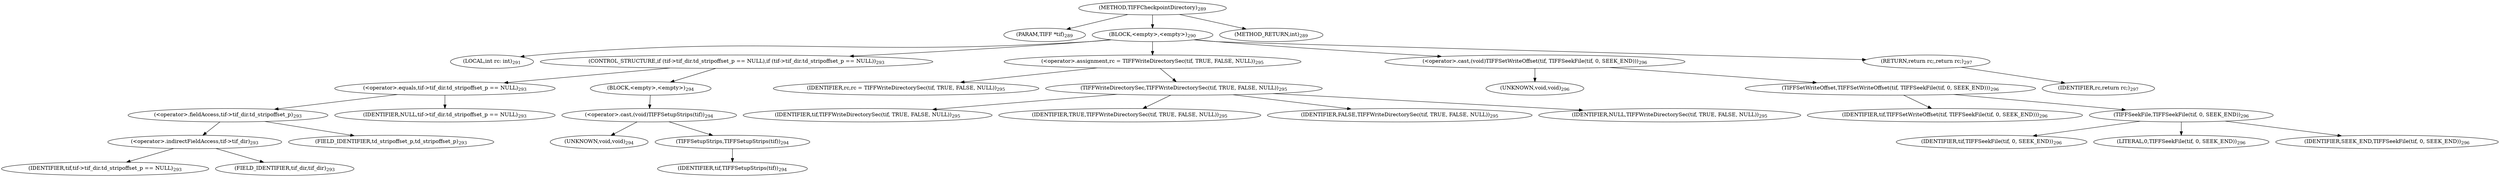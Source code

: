 digraph "TIFFCheckpointDirectory" {  
"64445" [label = <(METHOD,TIFFCheckpointDirectory)<SUB>289</SUB>> ]
"64446" [label = <(PARAM,TIFF *tif)<SUB>289</SUB>> ]
"64447" [label = <(BLOCK,&lt;empty&gt;,&lt;empty&gt;)<SUB>290</SUB>> ]
"64448" [label = <(LOCAL,int rc: int)<SUB>291</SUB>> ]
"64449" [label = <(CONTROL_STRUCTURE,if (tif-&gt;tif_dir.td_stripoffset_p == NULL),if (tif-&gt;tif_dir.td_stripoffset_p == NULL))<SUB>293</SUB>> ]
"64450" [label = <(&lt;operator&gt;.equals,tif-&gt;tif_dir.td_stripoffset_p == NULL)<SUB>293</SUB>> ]
"64451" [label = <(&lt;operator&gt;.fieldAccess,tif-&gt;tif_dir.td_stripoffset_p)<SUB>293</SUB>> ]
"64452" [label = <(&lt;operator&gt;.indirectFieldAccess,tif-&gt;tif_dir)<SUB>293</SUB>> ]
"64453" [label = <(IDENTIFIER,tif,tif-&gt;tif_dir.td_stripoffset_p == NULL)<SUB>293</SUB>> ]
"64454" [label = <(FIELD_IDENTIFIER,tif_dir,tif_dir)<SUB>293</SUB>> ]
"64455" [label = <(FIELD_IDENTIFIER,td_stripoffset_p,td_stripoffset_p)<SUB>293</SUB>> ]
"64456" [label = <(IDENTIFIER,NULL,tif-&gt;tif_dir.td_stripoffset_p == NULL)<SUB>293</SUB>> ]
"64457" [label = <(BLOCK,&lt;empty&gt;,&lt;empty&gt;)<SUB>294</SUB>> ]
"64458" [label = <(&lt;operator&gt;.cast,(void)TIFFSetupStrips(tif))<SUB>294</SUB>> ]
"64459" [label = <(UNKNOWN,void,void)<SUB>294</SUB>> ]
"64460" [label = <(TIFFSetupStrips,TIFFSetupStrips(tif))<SUB>294</SUB>> ]
"64461" [label = <(IDENTIFIER,tif,TIFFSetupStrips(tif))<SUB>294</SUB>> ]
"64462" [label = <(&lt;operator&gt;.assignment,rc = TIFFWriteDirectorySec(tif, TRUE, FALSE, NULL))<SUB>295</SUB>> ]
"64463" [label = <(IDENTIFIER,rc,rc = TIFFWriteDirectorySec(tif, TRUE, FALSE, NULL))<SUB>295</SUB>> ]
"64464" [label = <(TIFFWriteDirectorySec,TIFFWriteDirectorySec(tif, TRUE, FALSE, NULL))<SUB>295</SUB>> ]
"64465" [label = <(IDENTIFIER,tif,TIFFWriteDirectorySec(tif, TRUE, FALSE, NULL))<SUB>295</SUB>> ]
"64466" [label = <(IDENTIFIER,TRUE,TIFFWriteDirectorySec(tif, TRUE, FALSE, NULL))<SUB>295</SUB>> ]
"64467" [label = <(IDENTIFIER,FALSE,TIFFWriteDirectorySec(tif, TRUE, FALSE, NULL))<SUB>295</SUB>> ]
"64468" [label = <(IDENTIFIER,NULL,TIFFWriteDirectorySec(tif, TRUE, FALSE, NULL))<SUB>295</SUB>> ]
"64469" [label = <(&lt;operator&gt;.cast,(void)TIFFSetWriteOffset(tif, TIFFSeekFile(tif, 0, SEEK_END)))<SUB>296</SUB>> ]
"64470" [label = <(UNKNOWN,void,void)<SUB>296</SUB>> ]
"64471" [label = <(TIFFSetWriteOffset,TIFFSetWriteOffset(tif, TIFFSeekFile(tif, 0, SEEK_END)))<SUB>296</SUB>> ]
"64472" [label = <(IDENTIFIER,tif,TIFFSetWriteOffset(tif, TIFFSeekFile(tif, 0, SEEK_END)))<SUB>296</SUB>> ]
"64473" [label = <(TIFFSeekFile,TIFFSeekFile(tif, 0, SEEK_END))<SUB>296</SUB>> ]
"64474" [label = <(IDENTIFIER,tif,TIFFSeekFile(tif, 0, SEEK_END))<SUB>296</SUB>> ]
"64475" [label = <(LITERAL,0,TIFFSeekFile(tif, 0, SEEK_END))<SUB>296</SUB>> ]
"64476" [label = <(IDENTIFIER,SEEK_END,TIFFSeekFile(tif, 0, SEEK_END))<SUB>296</SUB>> ]
"64477" [label = <(RETURN,return rc;,return rc;)<SUB>297</SUB>> ]
"64478" [label = <(IDENTIFIER,rc,return rc;)<SUB>297</SUB>> ]
"64479" [label = <(METHOD_RETURN,int)<SUB>289</SUB>> ]
  "64445" -> "64446" 
  "64445" -> "64447" 
  "64445" -> "64479" 
  "64447" -> "64448" 
  "64447" -> "64449" 
  "64447" -> "64462" 
  "64447" -> "64469" 
  "64447" -> "64477" 
  "64449" -> "64450" 
  "64449" -> "64457" 
  "64450" -> "64451" 
  "64450" -> "64456" 
  "64451" -> "64452" 
  "64451" -> "64455" 
  "64452" -> "64453" 
  "64452" -> "64454" 
  "64457" -> "64458" 
  "64458" -> "64459" 
  "64458" -> "64460" 
  "64460" -> "64461" 
  "64462" -> "64463" 
  "64462" -> "64464" 
  "64464" -> "64465" 
  "64464" -> "64466" 
  "64464" -> "64467" 
  "64464" -> "64468" 
  "64469" -> "64470" 
  "64469" -> "64471" 
  "64471" -> "64472" 
  "64471" -> "64473" 
  "64473" -> "64474" 
  "64473" -> "64475" 
  "64473" -> "64476" 
  "64477" -> "64478" 
}
